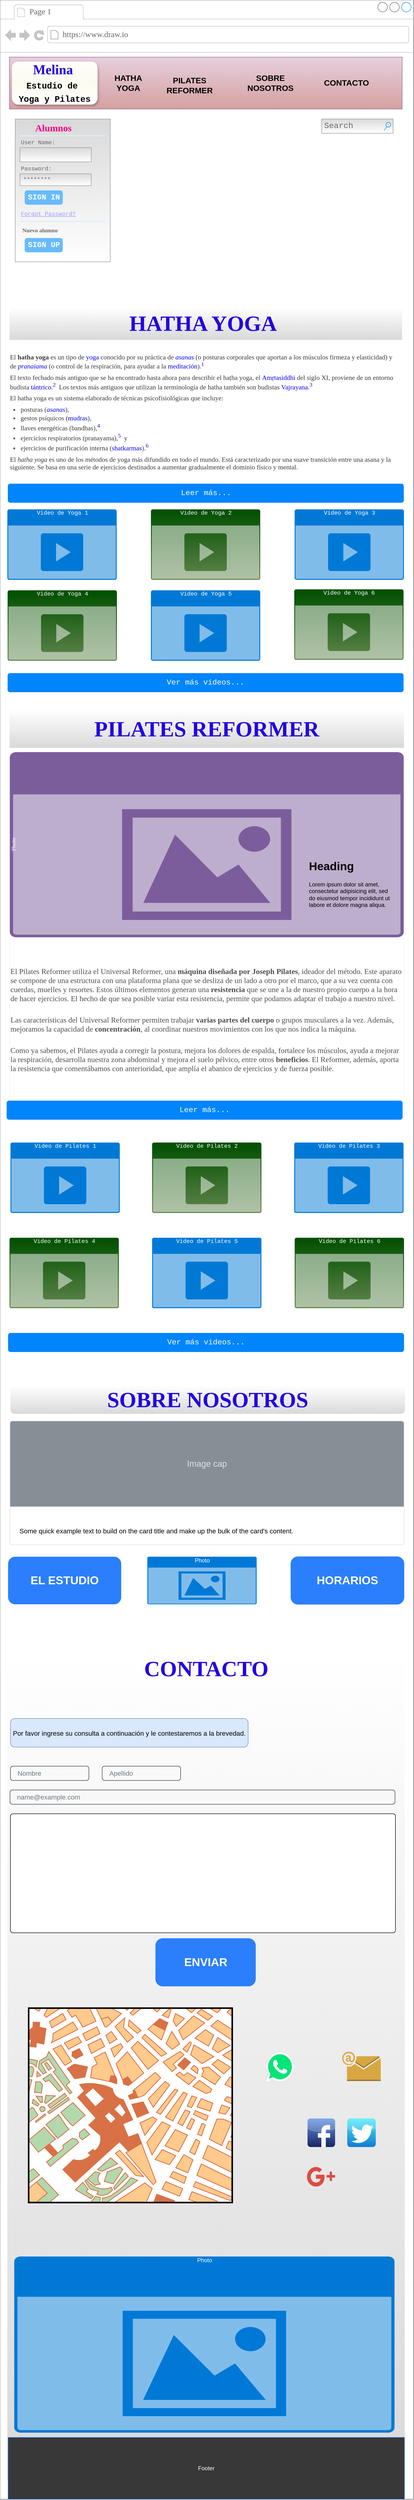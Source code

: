 <mxfile version="20.0.4" type="device"><diagram id="hanphSKlZweA-w7nW08w" name="Page-1"><mxGraphModel dx="2249" dy="1903" grid="1" gridSize="10" guides="1" tooltips="1" connect="1" arrows="1" fold="1" page="1" pageScale="1" pageWidth="827" pageHeight="1169" math="0" shadow="0"><root><mxCell id="0"/><mxCell id="1" parent="0"/><mxCell id="3Rth2DV-voUlHUOt5mIu-54" value="" style="strokeWidth=1;shadow=0;dashed=0;align=center;html=1;shape=mxgraph.mockup.containers.browserWindow;rSize=0;strokeColor=none;strokeColor2=#008cff;strokeColor3=#c4c4c4;mainText=,;recursiveResize=0;rounded=0;fontFamily=Garamond;fontSize=46;fontColor=#2205E1;fillColor=default;gradientColor=#ffffff;gradientDirection=south;" parent="1" vertex="1"><mxGeometry x="-29" y="-80" width="870" height="5250" as="geometry"/></mxCell><mxCell id="3Rth2DV-voUlHUOt5mIu-55" value="Page 1" style="strokeWidth=1;shadow=0;dashed=0;align=center;html=1;shape=mxgraph.mockup.containers.anchor;fontSize=17;fontColor=#666666;align=left;rounded=0;fontFamily=Garamond;fillColor=#d9d9d9;gradientColor=#ffffff;" parent="3Rth2DV-voUlHUOt5mIu-54" vertex="1"><mxGeometry x="60" y="12" width="110" height="26" as="geometry"/></mxCell><mxCell id="3Rth2DV-voUlHUOt5mIu-56" value="https://www.draw.io" style="strokeWidth=1;shadow=0;dashed=0;align=center;html=1;shape=mxgraph.mockup.containers.anchor;rSize=0;fontSize=17;fontColor=#666666;align=left;rounded=0;fontFamily=Garamond;fillColor=#d9d9d9;gradientColor=#ffffff;" parent="3Rth2DV-voUlHUOt5mIu-54" vertex="1"><mxGeometry x="130" y="60" width="250" height="26" as="geometry"/></mxCell><mxCell id="3Rth2DV-voUlHUOt5mIu-8" value="" style="shape=image;imageAspect=0;aspect=fixed;verticalLabelPosition=bottom;verticalAlign=top;rounded=0;fontColor=#5C5C5C;strokeColor=#006658;fillColor=#d9d9d9;gradientColor=#ffffff;image=https://www.mundodeportivo.com/files/image_948_465/uploads/2020/08/14/60e7c09030232.jpeg;html=1;" parent="3Rth2DV-voUlHUOt5mIu-54" vertex="1"><mxGeometry x="20" y="240" width="826.87" height="405.49" as="geometry"/></mxCell><mxCell id="3Rth2DV-voUlHUOt5mIu-42" value="&lt;font color=&quot;#383838&quot; face=&quot;Georgia&quot;&gt;&lt;br&gt;&lt;/font&gt;&lt;p style=&quot;margin: 0.5em 0px; font-size: 14px; font-style: normal; font-variant-ligatures: normal; font-variant-caps: normal; font-weight: 400; letter-spacing: normal; orphans: 2; text-align: start; text-indent: 0px; text-transform: none; widows: 2; word-spacing: 0px; -webkit-text-stroke-width: 0px; background-color: rgb(255, 255, 255); text-decoration-thickness: initial; text-decoration-style: initial; text-decoration-color: initial;&quot;&gt;&lt;font color=&quot;#383838&quot; face=&quot;Georgia&quot;&gt;El&lt;span&gt;&amp;nbsp;&lt;/span&gt;&lt;b&gt;hatha yoga&lt;/b&gt;&lt;span&gt;&amp;nbsp;&lt;/span&gt;es un tipo de&lt;span&gt;&amp;nbsp;&lt;/span&gt;&lt;a style=&quot;text-decoration: none; background: none;&quot; title=&quot;Yoga&quot; href=&quot;https://es.wikipedia.org/wiki/Yoga&quot;&gt;yoga&lt;/a&gt;&lt;span&gt;&amp;nbsp;&lt;/span&gt;conocido por su práctica de&lt;span&gt;&amp;nbsp;&lt;/span&gt;&lt;i&gt;&lt;a style=&quot;text-decoration: none; background: none;&quot; title=&quot;Āsana&quot; class=&quot;mw-redirect&quot; href=&quot;https://es.wikipedia.org/wiki/%C4%80sana&quot;&gt;asanas&lt;/a&gt;&lt;/i&gt;&lt;span&gt;&amp;nbsp;&lt;/span&gt;(o posturas corporales que aportan a los músculos firmeza y elasticidad) y de&lt;span&gt;&amp;nbsp;&lt;/span&gt;&lt;i&gt;&lt;a style=&quot;text-decoration: none; background: none;&quot; title=&quot;Pranaiama&quot; class=&quot;mw-redirect&quot; href=&quot;https://es.wikipedia.org/wiki/Pranaiama&quot;&gt;pranaiama&lt;/a&gt;&lt;/i&gt;&lt;span&gt;&amp;nbsp;&lt;/span&gt;(o control de la respiración, para ayudar a la&lt;span&gt;&amp;nbsp;&lt;/span&gt;&lt;a style=&quot;text-decoration: none; background: none;&quot; title=&quot;Meditación&quot; href=&quot;https://es.wikipedia.org/wiki/Meditaci%C3%B3n&quot;&gt;meditación&lt;/a&gt;).&lt;sup style=&quot;line-height: 1em; unicode-bidi: isolate; font-weight: normal; font-style: normal; margin-right: 0.6ch;&quot; class=&quot;reference separada&quot; id=&quot;cite_ref-1&quot;&gt;&lt;a style=&quot;text-decoration: none; background: none;&quot; href=&quot;https://es.wikipedia.org/wiki/Hatha_yoga#cite_note-1&quot;&gt;1&lt;/a&gt;&lt;/sup&gt;​&lt;/font&gt;&lt;/p&gt;&lt;p style=&quot;margin: 0.5em 0px; font-size: 14px; font-style: normal; font-variant-ligatures: normal; font-variant-caps: normal; font-weight: 400; letter-spacing: normal; orphans: 2; text-align: start; text-indent: 0px; text-transform: none; widows: 2; word-spacing: 0px; -webkit-text-stroke-width: 0px; background-color: rgb(255, 255, 255); text-decoration-thickness: initial; text-decoration-style: initial; text-decoration-color: initial;&quot;&gt;&lt;font color=&quot;#383838&quot; face=&quot;Georgia&quot;&gt;El texto fechado más antiguo que se ha encontrado hasta ahora para describir el haṭha yoga, el&lt;span&gt;&amp;nbsp;&lt;/span&gt;&lt;a style=&quot;text-decoration: none; background: none;&quot; title=&quot;Amṛtasiddhi (aún no redactado)&quot; class=&quot;new&quot; href=&quot;https://es.wikipedia.org/w/index.php?title=Am%E1%B9%9Btasiddhi&amp;amp;action=edit&amp;amp;redlink=1&quot;&gt;Amṛtasiddhi&lt;/a&gt;&lt;span&gt;&amp;nbsp;&lt;/span&gt;del siglo XI, proviene de un entorno budista&lt;span&gt;&amp;nbsp;&lt;/span&gt;&lt;a style=&quot;text-decoration: none; background: none;&quot; title=&quot;Tantra&quot; href=&quot;https://es.wikipedia.org/wiki/Tantra&quot;&gt;tántrico&lt;/a&gt;.&lt;sup style=&quot;line-height: 1em; unicode-bidi: isolate; font-weight: normal; font-style: normal; margin-right: 0.6ch;&quot; class=&quot;reference separada&quot; id=&quot;cite_ref-2&quot;&gt;&lt;a style=&quot;text-decoration: none; background: none;&quot; href=&quot;https://es.wikipedia.org/wiki/Hatha_yoga#cite_note-2&quot;&gt;2&lt;/a&gt;&lt;/sup&gt;​ Los textos más antiguos que utilizan la terminología de hatha también son budistas&lt;span&gt;&amp;nbsp;&lt;/span&gt;&lt;a style=&quot;text-decoration: none; background: none;&quot; title=&quot;Vajrayāna&quot; href=&quot;https://es.wikipedia.org/wiki/Vajray%C4%81na&quot;&gt;Vajrayana&lt;/a&gt;.&lt;sup style=&quot;line-height: 1em; unicode-bidi: isolate; font-weight: normal; font-style: normal; margin-right: 0.6ch;&quot; class=&quot;reference separada&quot; id=&quot;cite_ref-3&quot;&gt;&lt;a style=&quot;text-decoration: none; background: none;&quot; href=&quot;https://es.wikipedia.org/wiki/Hatha_yoga#cite_note-3&quot;&gt;3&lt;/a&gt;&lt;/sup&gt;​&lt;/font&gt;&lt;/p&gt;&lt;p style=&quot;margin: 0.5em 0px; font-size: 14px; font-style: normal; font-variant-ligatures: normal; font-variant-caps: normal; font-weight: 400; letter-spacing: normal; orphans: 2; text-align: start; text-indent: 0px; text-transform: none; widows: 2; word-spacing: 0px; -webkit-text-stroke-width: 0px; background-color: rgb(255, 255, 255); text-decoration-thickness: initial; text-decoration-style: initial; text-decoration-color: initial;&quot;&gt;&lt;font color=&quot;#383838&quot; face=&quot;Georgia&quot;&gt;El hatha yoga es un sistema elaborado de técnicas psicofisiológicas que incluye:&lt;/font&gt;&lt;/p&gt;&lt;ul style=&quot;list-style-image: url(&amp;quot;/w/skins/Vector/resources/common/images/bullet-icon.svg?d4515&amp;quot;); margin: 0.3em 0px 0px 1.6em; padding: 0px; font-size: 14px; font-style: normal; font-variant-ligatures: normal; font-variant-caps: normal; font-weight: 400; letter-spacing: normal; orphans: 2; text-align: start; text-indent: 0px; text-transform: none; widows: 2; word-spacing: 0px; -webkit-text-stroke-width: 0px; background-color: rgb(255, 255, 255); text-decoration-thickness: initial; text-decoration-style: initial; text-decoration-color: initial;&quot;&gt;&lt;li style=&quot;margin-bottom: 0.1em;&quot;&gt;&lt;font color=&quot;#383838&quot; face=&quot;Georgia&quot;&gt;posturas (&lt;i&gt;&lt;a style=&quot;text-decoration: none; background: none;&quot; title=&quot;Asana&quot; href=&quot;https://es.wikipedia.org/wiki/Asana&quot;&gt;asanas&lt;/a&gt;&lt;/i&gt;),&lt;/font&gt;&lt;/li&gt;&lt;li style=&quot;margin-bottom: 0.1em;&quot;&gt;&lt;font color=&quot;#383838&quot; face=&quot;Georgia&quot;&gt;gestos psíquicos (&lt;a style=&quot;text-decoration: none; background: none;&quot; title=&quot;Mudra&quot; href=&quot;https://es.wikipedia.org/wiki/Mudra&quot;&gt;mudras&lt;/a&gt;),&lt;/font&gt;&lt;/li&gt;&lt;li style=&quot;margin-bottom: 0.1em;&quot;&gt;&lt;font color=&quot;#383838&quot; face=&quot;Georgia&quot;&gt;llaves energéticas (bandhas),&lt;sup style=&quot;line-height: 1em; unicode-bidi: isolate; font-weight: normal; font-style: normal; margin-right: 0.6ch;&quot; class=&quot;reference separada&quot; id=&quot;cite_ref-4&quot;&gt;&lt;a style=&quot;text-decoration: none; background: none;&quot; href=&quot;https://es.wikipedia.org/wiki/Hatha_yoga#cite_note-4&quot;&gt;4&lt;/a&gt;&lt;/sup&gt;​&lt;/font&gt;&lt;/li&gt;&lt;li style=&quot;margin-bottom: 0.1em;&quot;&gt;&lt;font color=&quot;#383838&quot; face=&quot;Georgia&quot;&gt;ejercicios respiratorios (pranayama),&lt;sup style=&quot;line-height: 1em; unicode-bidi: isolate; font-weight: normal; font-style: normal; margin-right: 0.6ch;&quot; class=&quot;reference separada&quot; id=&quot;cite_ref-5&quot;&gt;&lt;a style=&quot;text-decoration: none; background: none;&quot; href=&quot;https://es.wikipedia.org/wiki/Hatha_yoga#cite_note-5&quot;&gt;5&lt;/a&gt;&lt;/sup&gt;​ y&lt;/font&gt;&lt;/li&gt;&lt;li style=&quot;margin-bottom: 0.1em;&quot;&gt;&lt;font color=&quot;#383838&quot; face=&quot;Georgia&quot;&gt;ejercicios de purificación interna (&lt;a style=&quot;text-decoration: none; background: none;&quot; title=&quot;en:Shatkarma&quot; class=&quot;extiw&quot; href=&quot;https://en.wikipedia.org/wiki/Shatkarma&quot;&gt;shatkarmas&lt;/a&gt;).&lt;sup style=&quot;line-height: 1em; unicode-bidi: isolate; font-weight: normal; font-style: normal; margin-right: 0.6ch;&quot; class=&quot;reference separada&quot; id=&quot;cite_ref-Danilo_Hernández_6-0&quot;&gt;&lt;a style=&quot;text-decoration: none; background: none;&quot; href=&quot;https://es.wikipedia.org/wiki/Hatha_yoga#cite_note-Danilo_Hern%C3%A1ndez-6&quot;&gt;6&lt;/a&gt;&lt;/sup&gt;​&lt;/font&gt;&lt;/li&gt;&lt;/ul&gt;&lt;p style=&quot;margin: 0.5em 0px; font-size: 14px; font-style: normal; font-variant-ligatures: normal; font-variant-caps: normal; font-weight: 400; letter-spacing: normal; orphans: 2; text-align: start; text-indent: 0px; text-transform: none; widows: 2; word-spacing: 0px; -webkit-text-stroke-width: 0px; background-color: rgb(255, 255, 255); text-decoration-thickness: initial; text-decoration-style: initial; text-decoration-color: initial;&quot;&gt;&lt;font color=&quot;#383838&quot; face=&quot;Georgia&quot; style=&quot;&quot;&gt;El&amp;nbsp;&lt;i style=&quot;&quot;&gt;hatha yoga&lt;/i&gt;&amp;nbsp;es uno de los métodos de yoga más difundido en todo el mundo. Está caracterizado por una suave transición entre una asana y la siguiente. Se basa en una serie de ejercicios destinados a aumentar gradualmente el dominio físico y mental.&lt;/font&gt;&lt;/p&gt;" style="rounded=0;whiteSpace=wrap;html=1;fontFamily=Courier New;fontSize=40;fontColor=#5C5C5C;strokeColor=none;fillColor=#FFFFFF;gradientColor=#ffffff;gradientDirection=north;" parent="3Rth2DV-voUlHUOt5mIu-54" vertex="1"><mxGeometry x="20" y="670.96" width="826" height="339.96" as="geometry"/></mxCell><mxCell id="3Rth2DV-voUlHUOt5mIu-43" style="edgeStyle=orthogonalEdgeStyle;rounded=0;orthogonalLoop=1;jettySize=auto;html=1;exitX=0.5;exitY=1;exitDx=0;exitDy=0;fontFamily=Courier New;fontSize=40;fontColor=#000000;strokeColor=#006658;fillColor=#21C0A5;" parent="3Rth2DV-voUlHUOt5mIu-54" source="3Rth2DV-voUlHUOt5mIu-42" target="3Rth2DV-voUlHUOt5mIu-42" edge="1"><mxGeometry relative="1" as="geometry"/></mxCell><mxCell id="3Rth2DV-voUlHUOt5mIu-38" value="&lt;b&gt;&lt;font color=&quot;#2205e1&quot; face=&quot;Garamond&quot; style=&quot;font-size: 46px;&quot;&gt;HATHA YOGA&amp;nbsp;&lt;/font&gt;&lt;/b&gt;" style="rounded=0;whiteSpace=wrap;html=1;fontFamily=Courier New;fontSize=23;fontColor=#5C5C5C;strokeColor=none;fillColor=#d9d9d9;gradientColor=#ffffff;gradientDirection=north;" parent="3Rth2DV-voUlHUOt5mIu-54" vertex="1"><mxGeometry x="20" y="644.96" width="826" height="69.04" as="geometry"/></mxCell><mxCell id="3Rth2DV-voUlHUOt5mIu-46" value="Leer más..." style="html=1;shadow=0;dashed=0;shape=mxgraph.bootstrap.rrect;rSize=5;strokeColor=none;strokeWidth=1;fillColor=#0085FC;fontColor=#FFFFFF;whiteSpace=wrap;align=center;verticalAlign=middle;spacingLeft=0;fontStyle=0;fontSize=16;spacing=5;rounded=0;fontFamily=Courier New;" parent="3Rth2DV-voUlHUOt5mIu-54" vertex="1"><mxGeometry x="16.5" y="1016" width="833" height="40" as="geometry"/></mxCell><mxCell id="3Rth2DV-voUlHUOt5mIu-51" value="Ver más videos..." style="html=1;shadow=0;dashed=0;shape=mxgraph.bootstrap.rrect;rSize=5;strokeColor=none;strokeWidth=1;fillColor=#0085FC;fontColor=#FFFFFF;whiteSpace=wrap;align=center;verticalAlign=middle;spacingLeft=0;fontStyle=0;fontSize=16;spacing=5;rounded=0;fontFamily=Courier New;" parent="3Rth2DV-voUlHUOt5mIu-54" vertex="1"><mxGeometry x="16" y="1414" width="833" height="40" as="geometry"/></mxCell><mxCell id="3Rth2DV-voUlHUOt5mIu-53" value="&lt;font style=&quot;font-size: 46px;&quot;&gt;&lt;b&gt;PILATES REFORMER&lt;/b&gt;&lt;/font&gt;" style="rounded=0;whiteSpace=wrap;html=1;fontFamily=Garamond;fontSize=28;fontColor=#2205e1;strokeColor=none;fillColor=#d9d9d9;gradientColor=#ffffff;gradientDirection=north;" parent="3Rth2DV-voUlHUOt5mIu-54" vertex="1"><mxGeometry x="20" y="1490" width="830" height="81" as="geometry"/></mxCell><mxCell id="3Rth2DV-voUlHUOt5mIu-16" value="" style="strokeWidth=1;shadow=0;dashed=0;align=center;html=1;shape=mxgraph.mockup.forms.rrect;rSize=0;strokeColor=#999999;fillColor=#ffffff;rounded=0;fontFamily=Courier New;fontColor=#5C5C5C;gradientColor=#D9D9D9;gradientDirection=north;" parent="3Rth2DV-voUlHUOt5mIu-54" vertex="1"><mxGeometry x="32" y="250" width="200" height="300" as="geometry"/></mxCell><mxCell id="3Rth2DV-voUlHUOt5mIu-17" value="&lt;font color=&quot;#ff0080&quot; size=&quot;1&quot; face=&quot;Georgia&quot; style=&quot;&quot;&gt;&lt;b style=&quot;font-size: 20px;&quot;&gt;Alumnos&lt;/b&gt;&lt;/font&gt;" style="strokeWidth=1;shadow=0;dashed=0;align=center;html=1;shape=mxgraph.mockup.forms.anchor;fontSize=12;fontColor=#666666;align=left;resizeWidth=1;spacingLeft=0;rounded=0;fontFamily=Courier New;fillColor=#d9d9d9;gradientColor=#ffffff;" parent="3Rth2DV-voUlHUOt5mIu-16" vertex="1"><mxGeometry width="100" height="20" relative="1" as="geometry"><mxPoint x="40" y="8" as="offset"/></mxGeometry></mxCell><mxCell id="3Rth2DV-voUlHUOt5mIu-18" value="" style="shape=line;strokeColor=#ddeeff;strokeWidth=2;html=1;resizeWidth=1;rounded=0;fontFamily=Courier New;fontColor=#5C5C5C;fillColor=#d9d9d9;gradientColor=#ffffff;" parent="3Rth2DV-voUlHUOt5mIu-16" vertex="1"><mxGeometry width="180" height="10" relative="1" as="geometry"><mxPoint x="10" y="30" as="offset"/></mxGeometry></mxCell><mxCell id="3Rth2DV-voUlHUOt5mIu-19" value="User Name:" style="strokeWidth=1;shadow=0;dashed=0;align=center;html=1;shape=mxgraph.mockup.forms.anchor;fontSize=12;fontColor=#666666;align=left;resizeWidth=1;spacingLeft=0;rounded=0;fontFamily=Courier New;fillColor=#d9d9d9;gradientColor=#ffffff;" parent="3Rth2DV-voUlHUOt5mIu-16" vertex="1"><mxGeometry width="100" height="20" relative="1" as="geometry"><mxPoint x="10" y="40" as="offset"/></mxGeometry></mxCell><mxCell id="3Rth2DV-voUlHUOt5mIu-20" value="" style="strokeWidth=1;shadow=0;dashed=0;align=center;html=1;shape=mxgraph.mockup.forms.rrect;rSize=0;strokeColor=#999999;fontColor=#666666;align=left;spacingLeft=5;resizeWidth=1;rounded=0;fontFamily=Courier New;fillColor=#d9d9d9;gradientColor=#ffffff;" parent="3Rth2DV-voUlHUOt5mIu-16" vertex="1"><mxGeometry width="150" height="30" relative="1" as="geometry"><mxPoint x="10" y="60" as="offset"/></mxGeometry></mxCell><mxCell id="3Rth2DV-voUlHUOt5mIu-21" value="Password:" style="strokeWidth=1;shadow=0;dashed=0;align=center;html=1;shape=mxgraph.mockup.forms.anchor;fontSize=12;fontColor=#666666;align=left;resizeWidth=1;spacingLeft=0;rounded=0;fontFamily=Courier New;fillColor=#d9d9d9;gradientColor=#ffffff;" parent="3Rth2DV-voUlHUOt5mIu-16" vertex="1"><mxGeometry width="100" height="20" relative="1" as="geometry"><mxPoint x="10" y="95" as="offset"/></mxGeometry></mxCell><mxCell id="3Rth2DV-voUlHUOt5mIu-22" value="********" style="strokeWidth=1;shadow=0;dashed=0;align=center;html=1;shape=mxgraph.mockup.forms.rrect;rSize=0;strokeColor=#999999;fontColor=#666666;align=left;spacingLeft=5;resizeWidth=1;rounded=0;fontFamily=Courier New;fillColor=#d9d9d9;gradientColor=#ffffff;" parent="3Rth2DV-voUlHUOt5mIu-16" vertex="1"><mxGeometry width="150" height="25" relative="1" as="geometry"><mxPoint x="10" y="115" as="offset"/></mxGeometry></mxCell><mxCell id="3Rth2DV-voUlHUOt5mIu-23" value="SIGN IN" style="strokeWidth=1;shadow=0;dashed=0;align=center;html=1;shape=mxgraph.mockup.forms.rrect;rSize=5;strokeColor=none;fontColor=#ffffff;fillColor=#66bbff;fontSize=16;fontStyle=1;rounded=0;fontFamily=Courier New;" parent="3Rth2DV-voUlHUOt5mIu-16" vertex="1"><mxGeometry y="1" width="80" height="30" relative="1" as="geometry"><mxPoint x="20" y="-150" as="offset"/></mxGeometry></mxCell><mxCell id="3Rth2DV-voUlHUOt5mIu-24" value="Forgot Password?" style="strokeWidth=1;shadow=0;dashed=0;align=center;html=1;shape=mxgraph.mockup.forms.anchor;fontSize=12;fontColor=#9999ff;align=left;spacingLeft=0;fontStyle=4;resizeWidth=1;rounded=0;fontFamily=Courier New;fillColor=#d9d9d9;gradientColor=#ffffff;" parent="3Rth2DV-voUlHUOt5mIu-16" vertex="1"><mxGeometry y="1" width="150" height="20" relative="1" as="geometry"><mxPoint x="10" y="-110" as="offset"/></mxGeometry></mxCell><mxCell id="3Rth2DV-voUlHUOt5mIu-25" value="" style="shape=line;strokeColor=#ddeeff;strokeWidth=2;html=1;resizeWidth=1;rounded=0;fontFamily=Courier New;fontColor=#5C5C5C;fillColor=#d9d9d9;gradientColor=#ffffff;" parent="3Rth2DV-voUlHUOt5mIu-16" vertex="1"><mxGeometry y="1" width="180" height="10" relative="1" as="geometry"><mxPoint x="10" y="-90" as="offset"/></mxGeometry></mxCell><mxCell id="3Rth2DV-voUlHUOt5mIu-26" value="&lt;font style=&quot;&quot; face=&quot;Georgia&quot;&gt;&lt;b&gt;Nuevo alumno&lt;/b&gt;&lt;/font&gt;" style="strokeWidth=1;shadow=0;dashed=0;align=center;html=1;shape=mxgraph.mockup.forms.anchor;fontSize=12;fontColor=#666666;align=left;spacingLeft=0;resizeWidth=1;rounded=0;fontFamily=Courier New;fillColor=#d9d9d9;gradientColor=#ffffff;" parent="3Rth2DV-voUlHUOt5mIu-16" vertex="1"><mxGeometry y="1" width="150" height="20" relative="1" as="geometry"><mxPoint x="13" y="-76" as="offset"/></mxGeometry></mxCell><mxCell id="3Rth2DV-voUlHUOt5mIu-27" value="SIGN UP" style="strokeWidth=1;shadow=0;dashed=0;align=center;html=1;shape=mxgraph.mockup.forms.rrect;rSize=5;strokeColor=none;fontColor=#ffffff;fillColor=#66bbff;fontSize=16;fontStyle=1;rounded=0;fontFamily=Courier New;" parent="3Rth2DV-voUlHUOt5mIu-16" vertex="1"><mxGeometry y="1" width="80" height="30" relative="1" as="geometry"><mxPoint x="20" y="-50" as="offset"/></mxGeometry></mxCell><mxCell id="3Rth2DV-voUlHUOt5mIu-9" value="" style="shape=image;imageAspect=0;aspect=fixed;verticalLabelPosition=bottom;verticalAlign=top;rounded=0;fontFamily=Courier New;fontColor=#5C5C5C;strokeColor=#006658;fillColor=#d9d9d9;gradientColor=#ffffff;image=https://okdiario.com/img/2019/07/30/lee-frases-de-buda-sobre-felicidad-y-bienestar-655x368.jpg;imageBorder=none;imageBackground=none;" parent="3Rth2DV-voUlHUOt5mIu-54" vertex="1"><mxGeometry x="657" y="652.23" width="97.05" height="54.5" as="geometry"/></mxCell><mxCell id="3Rth2DV-voUlHUOt5mIu-59" value="" style="shape=image;imageAspect=0;aspect=fixed;verticalLabelPosition=bottom;verticalAlign=top;rounded=0;fontFamily=Courier New;fontColor=#5C5C5C;strokeColor=#006658;fillColor=#d9d9d9;gradientColor=#ffffff;image=https://okdiario.com/img/2019/07/30/lee-frases-de-buda-sobre-felicidad-y-bienestar-655x368.jpg;imageBorder=none;imageBackground=none;" parent="3Rth2DV-voUlHUOt5mIu-54" vertex="1"><mxGeometry x="88.48" y="652.23" width="97.05" height="54.5" as="geometry"/></mxCell><mxCell id="3Rth2DV-voUlHUOt5mIu-62" value="Photo" style="html=1;strokeColor=none;fillColor=#7C5D9C;labelPosition=center;verticalLabelPosition=middle;verticalAlign=top;align=center;fontSize=12;outlineConnect=0;spacingTop=-6;fontColor=#FFFFFF;sketch=0;shape=mxgraph.sitemap.photo;fontFamily=Garamond;direction=south;rotation=-90;" parent="3Rth2DV-voUlHUOt5mIu-54" vertex="1"><mxGeometry x="240.5" y="1360" width="389" height="828.75" as="geometry"/></mxCell><mxCell id="3Rth2DV-voUlHUOt5mIu-67" value="Video de Yoga 2" style="html=1;strokeColor=none;fillColor=#004F00;labelPosition=center;verticalLabelPosition=middle;verticalAlign=top;align=center;fontSize=12;outlineConnect=0;spacingTop=-6;fontColor=#FFFFFF;shape=mxgraph.sitemap.video;rounded=0;fontFamily=Courier New;gradientColor=#60854C;" parent="3Rth2DV-voUlHUOt5mIu-54" vertex="1"><mxGeometry x="317.5" y="1070" width="230" height="148" as="geometry"/></mxCell><mxCell id="3Rth2DV-voUlHUOt5mIu-68" value="Video de Yoga 3" style="html=1;strokeColor=none;fillColor=#0079D6;labelPosition=center;verticalLabelPosition=middle;verticalAlign=top;align=center;fontSize=12;outlineConnect=0;spacingTop=-6;fontColor=#FFFFFF;shape=mxgraph.sitemap.video;rounded=0;fontFamily=Courier New;" parent="3Rth2DV-voUlHUOt5mIu-54" vertex="1"><mxGeometry x="619.87" y="1070" width="230" height="148" as="geometry"/></mxCell><mxCell id="3Rth2DV-voUlHUOt5mIu-69" value="&lt;font color=&quot;#fafafa&quot;&gt;Video de Yoga 4&lt;/font&gt;" style="html=1;strokeColor=none;fillColor=#004F00;labelPosition=center;verticalLabelPosition=middle;verticalAlign=top;align=center;fontSize=12;outlineConnect=0;spacingTop=-6;shape=mxgraph.sitemap.video;rounded=0;fontFamily=Courier New;gradientColor=#60854C;gradientDirection=south;" parent="3Rth2DV-voUlHUOt5mIu-54" vertex="1"><mxGeometry x="16" y="1240" width="230" height="148" as="geometry"/></mxCell><mxCell id="3Rth2DV-voUlHUOt5mIu-70" value="Video de Yoga 5" style="html=1;strokeColor=none;fillColor=#0079D6;labelPosition=center;verticalLabelPosition=middle;verticalAlign=top;align=center;fontSize=12;outlineConnect=0;spacingTop=-6;fontColor=#FFFFFF;shape=mxgraph.sitemap.video;rounded=0;fontFamily=Courier New;" parent="3Rth2DV-voUlHUOt5mIu-54" vertex="1"><mxGeometry x="317.5" y="1240" width="230" height="148" as="geometry"/></mxCell><mxCell id="3Rth2DV-voUlHUOt5mIu-71" value="Video de Yoga 6" style="html=1;strokeColor=none;fillColor=#004F00;labelPosition=center;verticalLabelPosition=middle;verticalAlign=top;align=center;fontSize=12;outlineConnect=0;spacingTop=-6;fontColor=#FFFFFF;shape=mxgraph.sitemap.video;rounded=0;fontFamily=Courier New;gradientColor=#60854C;" parent="3Rth2DV-voUlHUOt5mIu-54" vertex="1"><mxGeometry x="619" y="1238" width="230" height="148" as="geometry"/></mxCell><mxCell id="3Rth2DV-voUlHUOt5mIu-74" value="&lt;p style=&quot;box-sizing: inherit; border: 0px; font-size: 16px; margin: 0px 0px 1.6em; outline: 0px; padding: 0px; vertical-align: baseline; color: rgb(77, 77, 77); background-color: rgb(255, 255, 255);&quot;&gt;&lt;font face=&quot;Georgia&quot;&gt;El Pilates Reformer utiliza el Universal Reformer, una&amp;nbsp;&lt;span style=&quot;box-sizing: inherit; font-weight: 700;&quot;&gt;máquina diseñada por Joseph Pilates&lt;/span&gt;, ideador del método. Este aparato se compone de una estructura con una plataforma plana que se desliza de un lado a otro por el marco, que a su vez cuenta con cuerdas, muelles y resortes. Estos últimos elementos generan una&amp;nbsp;&lt;span style=&quot;box-sizing: inherit; font-weight: 700;&quot;&gt;resistencia&amp;nbsp;&lt;/span&gt;que se une a la de nuestro propio cuerpo a la hora de hacer ejercicios. El hecho de que sea posible variar esta resistencia, permite que podamos adaptar el trabajo a nuestro nivel.&lt;/font&gt;&lt;/p&gt;&lt;p style=&quot;box-sizing: inherit; border: 0px; font-size: 16px; margin: 0px 0px 1.6em; outline: 0px; padding: 0px; vertical-align: baseline; color: rgb(77, 77, 77); background-color: rgb(255, 255, 255);&quot;&gt;&lt;font face=&quot;Georgia&quot;&gt;Las características del Universal Reformer permiten trabajar&amp;nbsp;&lt;span style=&quot;box-sizing: inherit; font-weight: 700;&quot;&gt;varias partes del cuerpo&lt;/span&gt;&amp;nbsp;o grupos musculares a la vez. Además, mejoramos la capacidad de&amp;nbsp;&lt;span style=&quot;box-sizing: inherit; font-weight: 700;&quot;&gt;concentración&lt;/span&gt;, al coordinar nuestros movimientos con los que nos indica la máquina.&lt;/font&gt;&lt;/p&gt;&lt;p style=&quot;box-sizing: inherit; border: 0px; font-size: 16px; margin: 0px 0px 1.6em; outline: 0px; padding: 0px; vertical-align: baseline; color: rgb(77, 77, 77); background-color: rgb(255, 255, 255);&quot;&gt;&lt;font face=&quot;Georgia&quot;&gt;Como ya sabemos, el Pilates ayuda a corregir la postura, mejora los dolores de espalda, fortalece los músculos, ayuda a mejorar la respiración, desarrolla nuestra zona abdominal y mejora el suelo pélvico, entre otros&amp;nbsp;&lt;span style=&quot;box-sizing: inherit; font-weight: 700;&quot;&gt;beneficios&lt;/span&gt;. El Reformer, además, aporta la resistencia que comentábamos con anterioridad, que amplía el abanico de ejercicios y de fuerza posible.&lt;/font&gt;&lt;/p&gt;" style="rounded=0;whiteSpace=wrap;html=1;shadow=0;fontFamily=Garamond;fontSize=17;fontColor=#2205E1;strokeColor=default;strokeWidth=0;fillColor=#FFFFFF;gradientColor=#ffffff;gradientDirection=north;align=left;" parent="3Rth2DV-voUlHUOt5mIu-54" vertex="1"><mxGeometry x="20" y="1970" width="830" height="370" as="geometry"/></mxCell><mxCell id="3Rth2DV-voUlHUOt5mIu-75" value="Leer más..." style="html=1;shadow=0;dashed=0;shape=mxgraph.bootstrap.rrect;rSize=5;strokeColor=none;strokeWidth=1;fillColor=#0085FC;fontColor=#FFFFFF;whiteSpace=wrap;align=center;verticalAlign=middle;spacingLeft=0;fontStyle=0;fontSize=16;spacing=5;rounded=0;fontFamily=Courier New;" parent="3Rth2DV-voUlHUOt5mIu-54" vertex="1"><mxGeometry x="14" y="2312" width="833" height="40" as="geometry"/></mxCell><mxCell id="3Rth2DV-voUlHUOt5mIu-76" value="Video de Pilates 1" style="html=1;strokeColor=none;fillColor=#0079D6;labelPosition=center;verticalLabelPosition=middle;verticalAlign=top;align=center;fontSize=12;outlineConnect=0;spacingTop=-6;fontColor=#FFFFFF;shape=mxgraph.sitemap.video;rounded=0;fontFamily=Courier New;" parent="3Rth2DV-voUlHUOt5mIu-54" vertex="1"><mxGeometry x="22.01" y="2400" width="230" height="148" as="geometry"/></mxCell><mxCell id="3Rth2DV-voUlHUOt5mIu-112" value="Video de Pilates 2" style="html=1;strokeColor=none;fillColor=#004F00;labelPosition=center;verticalLabelPosition=middle;verticalAlign=top;align=center;fontSize=12;outlineConnect=0;spacingTop=-6;fontColor=#FFFFFF;shape=mxgraph.sitemap.video;rounded=0;fontFamily=Courier New;gradientColor=#60854C;" parent="3Rth2DV-voUlHUOt5mIu-54" vertex="1"><mxGeometry x="320" y="2400" width="230" height="148" as="geometry"/></mxCell><mxCell id="3Rth2DV-voUlHUOt5mIu-113" value="Video de Pilates 3" style="html=1;strokeColor=none;fillColor=#0079D6;labelPosition=center;verticalLabelPosition=middle;verticalAlign=top;align=center;fontSize=12;outlineConnect=0;spacingTop=-6;fontColor=#FFFFFF;shape=mxgraph.sitemap.video;rounded=0;fontFamily=Courier New;" parent="3Rth2DV-voUlHUOt5mIu-54" vertex="1"><mxGeometry x="619" y="2400" width="230" height="148" as="geometry"/></mxCell><mxCell id="3Rth2DV-voUlHUOt5mIu-114" value="Video de Pilates 4" style="html=1;strokeColor=none;fillColor=#0079D6;labelPosition=center;verticalLabelPosition=middle;verticalAlign=top;align=center;fontSize=12;outlineConnect=0;spacingTop=-6;fontColor=#FFFFFF;shape=mxgraph.sitemap.video;rounded=0;fontFamily=Courier New;" parent="3Rth2DV-voUlHUOt5mIu-54" vertex="1"><mxGeometry x="20" y="2600" width="230" height="148" as="geometry"/></mxCell><mxCell id="3Rth2DV-voUlHUOt5mIu-115" value="Video de Pilates 5" style="html=1;strokeColor=none;fillColor=#0079D6;labelPosition=center;verticalLabelPosition=middle;verticalAlign=top;align=center;fontSize=12;outlineConnect=0;spacingTop=-6;fontColor=#FFFFFF;shape=mxgraph.sitemap.video;rounded=0;fontFamily=Courier New;" parent="3Rth2DV-voUlHUOt5mIu-54" vertex="1"><mxGeometry x="320" y="2600" width="230" height="148" as="geometry"/></mxCell><mxCell id="3Rth2DV-voUlHUOt5mIu-116" value="Video de Pilates 6" style="html=1;strokeColor=none;fillColor=#0079D6;labelPosition=center;verticalLabelPosition=middle;verticalAlign=top;align=center;fontSize=12;outlineConnect=0;spacingTop=-6;fontColor=#FFFFFF;shape=mxgraph.sitemap.video;rounded=0;fontFamily=Courier New;" parent="3Rth2DV-voUlHUOt5mIu-54" vertex="1"><mxGeometry x="620" y="2600" width="230" height="148" as="geometry"/></mxCell><mxCell id="3Rth2DV-voUlHUOt5mIu-117" value="Ver más videos..." style="html=1;shadow=0;dashed=0;shape=mxgraph.bootstrap.rrect;rSize=5;strokeColor=none;strokeWidth=1;fillColor=#0085FC;fontColor=#FFFFFF;whiteSpace=wrap;align=center;verticalAlign=middle;spacingLeft=0;fontStyle=0;fontSize=16;spacing=5;rounded=0;fontFamily=Courier New;" parent="3Rth2DV-voUlHUOt5mIu-54" vertex="1"><mxGeometry x="17" y="2800" width="833" height="40" as="geometry"/></mxCell><mxCell id="3Rth2DV-voUlHUOt5mIu-118" value="Video de Pilates 4" style="html=1;strokeColor=none;fillColor=#004F00;labelPosition=center;verticalLabelPosition=middle;verticalAlign=top;align=center;fontSize=12;outlineConnect=0;spacingTop=-6;fontColor=#FFFFFF;shape=mxgraph.sitemap.video;rounded=0;fontFamily=Courier New;gradientColor=#60854C;" parent="3Rth2DV-voUlHUOt5mIu-54" vertex="1"><mxGeometry x="20" y="2600" width="230" height="148" as="geometry"/></mxCell><mxCell id="3Rth2DV-voUlHUOt5mIu-119" value="Video de Pilates 5" style="html=1;strokeColor=none;fillColor=#0079D6;labelPosition=center;verticalLabelPosition=middle;verticalAlign=top;align=center;fontSize=12;outlineConnect=0;spacingTop=-6;fontColor=#FFFFFF;shape=mxgraph.sitemap.video;rounded=0;fontFamily=Courier New;" parent="3Rth2DV-voUlHUOt5mIu-54" vertex="1"><mxGeometry x="320" y="2600" width="230" height="148" as="geometry"/></mxCell><mxCell id="3Rth2DV-voUlHUOt5mIu-120" value="Video de Pilates 6" style="html=1;strokeColor=none;fillColor=#004F00;labelPosition=center;verticalLabelPosition=middle;verticalAlign=top;align=center;fontSize=12;outlineConnect=0;spacingTop=-6;fontColor=#FFFFFF;shape=mxgraph.sitemap.video;rounded=0;fontFamily=Courier New;gradientColor=#60854C;" parent="3Rth2DV-voUlHUOt5mIu-54" vertex="1"><mxGeometry x="620" y="2600" width="230" height="148" as="geometry"/></mxCell><mxCell id="3Rth2DV-voUlHUOt5mIu-121" value="Video de Pilates 3" style="html=1;strokeColor=none;fillColor=#0079D6;labelPosition=center;verticalLabelPosition=middle;verticalAlign=top;align=center;fontSize=12;outlineConnect=0;spacingTop=-6;fontColor=#FFFFFF;shape=mxgraph.sitemap.video;rounded=0;fontFamily=Courier New;" parent="3Rth2DV-voUlHUOt5mIu-54" vertex="1"><mxGeometry x="619" y="2400" width="230" height="148" as="geometry"/></mxCell><mxCell id="sSQgZ3SzYgSUbHLlEID3-1" value="&lt;font color=&quot;#2205e1&quot; style=&quot;font-size: 46px;&quot; face=&quot;Garamond&quot;&gt;&lt;b&gt;SOBRE NOSOTROS&lt;/b&gt;&lt;/font&gt;" style="rounded=1;whiteSpace=wrap;html=1;gradientColor=#ffffff;fillColor=#D9D9D9;gradientDirection=north;strokeColor=none;" parent="3Rth2DV-voUlHUOt5mIu-54" vertex="1"><mxGeometry x="22.01" y="2910" width="830" height="60" as="geometry"/></mxCell><mxCell id="WwAzun8VA8GUPD3WsLRO-1" value="&lt;h1&gt;&lt;font&gt;EL ESTUDIO&lt;/font&gt;&lt;/h1&gt;" style="rounded=1;whiteSpace=wrap;html=1;fillColor=#2B7FFC;strokeColor=none;fontColor=#FFFFFF;" vertex="1" parent="3Rth2DV-voUlHUOt5mIu-54"><mxGeometry x="17.01" y="3270" width="238" height="100" as="geometry"/></mxCell><mxCell id="WwAzun8VA8GUPD3WsLRO-50" value="&lt;h1&gt;&lt;font color=&quot;#ffffff&quot;&gt;HORARIOS&lt;/font&gt;&lt;/h1&gt;" style="rounded=1;whiteSpace=wrap;html=1;strokeColor=#2B7FFC;fillColor=#2B7FFC;" vertex="1" parent="3Rth2DV-voUlHUOt5mIu-54"><mxGeometry x="612" y="3270" width="238" height="100" as="geometry"/></mxCell><mxCell id="3Rth2DV-voUlHUOt5mIu-35" value="Search" style="strokeWidth=1;shadow=0;dashed=0;align=center;html=1;shape=mxgraph.mockup.forms.searchBox;strokeColor=#999999;mainText=;strokeColor2=#008cff;fontColor=#666666;fontSize=17;align=left;spacingLeft=3;rounded=0;fontFamily=Courier New;fillColor=#d9d9d9;gradientColor=#ffffff;" parent="3Rth2DV-voUlHUOt5mIu-54" vertex="1"><mxGeometry x="677" y="250" width="150" height="30" as="geometry"/></mxCell><mxCell id="WwAzun8VA8GUPD3WsLRO-53" value="Some quick example text to build on the card title and make up the bulk of the card's content." style="html=1;shadow=0;dashed=0;shape=mxgraph.bootstrap.rrect;rSize=5;strokeColor=#DFDFDF;html=1;whiteSpace=wrap;fillColor=#ffffff;fontColor=#000000;verticalAlign=bottom;align=left;spacing=20;fontSize=14;rounded=1;" vertex="1" parent="3Rth2DV-voUlHUOt5mIu-54"><mxGeometry x="21" y="2985" width="829" height="260" as="geometry"/></mxCell><mxCell id="WwAzun8VA8GUPD3WsLRO-54" value="Image cap" style="html=1;shadow=0;dashed=0;shape=mxgraph.bootstrap.topButton;rSize=5;perimeter=none;whiteSpace=wrap;fillColor=#868E96;strokeColor=#DFDFDF;fontColor=#DEE2E6;resizeWidth=1;fontSize=18;rounded=1;" vertex="1" parent="WwAzun8VA8GUPD3WsLRO-53"><mxGeometry width="829" height="180" relative="1" as="geometry"/></mxCell><mxCell id="WwAzun8VA8GUPD3WsLRO-57" value="Photo" style="html=1;strokeColor=none;fillColor=#0079D6;labelPosition=center;verticalLabelPosition=middle;verticalAlign=top;align=center;fontSize=12;outlineConnect=0;spacingTop=-6;fontColor=#FFFFFF;sketch=0;shape=mxgraph.sitemap.photo;rounded=1;" vertex="1" parent="3Rth2DV-voUlHUOt5mIu-54"><mxGeometry x="310" y="3270" width="230" height="100" as="geometry"/></mxCell><mxCell id="WwAzun8VA8GUPD3WsLRO-58" value="&lt;span style=&quot;font-size: 46px;&quot;&gt;&lt;b&gt;CONTACTO&lt;br&gt;&lt;br&gt;&lt;/b&gt;&lt;/span&gt;" style="rounded=0;whiteSpace=wrap;html=1;fontFamily=Garamond;fontSize=28;fontColor=#2205e1;strokeColor=none;fillColor=#d9d9d9;gradientColor=#ffffff;gradientDirection=north;verticalAlign=top;" vertex="1" parent="3Rth2DV-voUlHUOt5mIu-54"><mxGeometry x="15.5" y="3470.65" width="836" height="1740" as="geometry"/></mxCell><mxCell id="WwAzun8VA8GUPD3WsLRO-61" value="" style="verticalLabelPosition=bottom;shadow=0;dashed=0;align=center;html=1;verticalAlign=top;strokeWidth=1;shape=mxgraph.mockup.misc.map;rounded=1;fontColor=#FFFFFF;fillColor=#2B7FFC;" vertex="1" parent="3Rth2DV-voUlHUOt5mIu-54"><mxGeometry x="60" y="4218" width="430" height="410" as="geometry"/></mxCell><mxCell id="WwAzun8VA8GUPD3WsLRO-63" value="" style="shape=image;html=1;verticalAlign=top;verticalLabelPosition=bottom;labelBackgroundColor=#ffffff;imageAspect=0;aspect=fixed;image=https://cdn4.iconfinder.com/data/icons/bold-purple-free-samples/32/Geotag_Tag_Geography_Map_Position_Pin-128.png;rounded=1;fontColor=#FFFFFF;strokeColor=#2B7FFC;fillColor=#2B7FFC;" vertex="1" parent="3Rth2DV-voUlHUOt5mIu-54"><mxGeometry x="335" y="4350" width="38" height="38" as="geometry"/></mxCell><mxCell id="WwAzun8VA8GUPD3WsLRO-64" value="" style="dashed=0;outlineConnect=0;html=1;align=center;labelPosition=center;verticalLabelPosition=bottom;verticalAlign=top;shape=mxgraph.webicons.facebook;fillColor=#6294E4;gradientColor=#1A2665;rounded=1;fontColor=#FFFFFF;strokeColor=#2B7FFC;" vertex="1" parent="3Rth2DV-voUlHUOt5mIu-54"><mxGeometry x="647" y="4450" width="58" height="60" as="geometry"/></mxCell><mxCell id="WwAzun8VA8GUPD3WsLRO-65" value="" style="dashed=0;outlineConnect=0;html=1;align=center;labelPosition=center;verticalLabelPosition=bottom;verticalAlign=top;shape=mxgraph.webicons.twitter;fillColor=#49EAF7;gradientColor=#137BD0;rounded=1;fontColor=#FFFFFF;strokeColor=#2B7FFC;" vertex="1" parent="3Rth2DV-voUlHUOt5mIu-54"><mxGeometry x="730.5" y="4450" width="60" height="60" as="geometry"/></mxCell><mxCell id="WwAzun8VA8GUPD3WsLRO-67" value="" style="shape=image;html=1;verticalAlign=top;verticalLabelPosition=bottom;labelBackgroundColor=#ffffff;imageAspect=0;aspect=fixed;image=https://cdn2.iconfinder.com/data/icons/social-media-2285/512/1_Instagram_colored_svg_1-128.png;rounded=1;fontColor=#FFFFFF;strokeColor=#2B7FFC;fillColor=#2B7FFC;" vertex="1" parent="3Rth2DV-voUlHUOt5mIu-54"><mxGeometry x="571.5" y="4452" width="58" height="58" as="geometry"/></mxCell><mxCell id="WwAzun8VA8GUPD3WsLRO-68" value="" style="dashed=0;outlineConnect=0;html=1;align=center;labelPosition=center;verticalLabelPosition=bottom;verticalAlign=top;shape=mxgraph.weblogos.whatsapp;fillColor=#00E676;strokeColor=#dddddd;rounded=1;fontColor=#FFFFFF;" vertex="1" parent="3Rth2DV-voUlHUOt5mIu-54"><mxGeometry x="558" y="4310" width="61" height="64.8" as="geometry"/></mxCell><mxCell id="WwAzun8VA8GUPD3WsLRO-69" value="" style="shape=image;html=1;verticalAlign=top;verticalLabelPosition=bottom;labelBackgroundColor=#ffffff;imageAspect=0;aspect=fixed;image=https://cdn4.iconfinder.com/data/icons/socialcones/508/Telegram-128.png;rounded=1;fontColor=#FFFFFF;strokeColor=#2B7FFC;fillColor=#2B7FFC;" vertex="1" parent="3Rth2DV-voUlHUOt5mIu-54"><mxGeometry x="647" y="4313.4" width="58" height="58" as="geometry"/></mxCell><mxCell id="WwAzun8VA8GUPD3WsLRO-72" value="" style="outlineConnect=0;dashed=0;verticalLabelPosition=bottom;verticalAlign=top;align=center;html=1;shape=mxgraph.aws3.email;fillColor=#D9A741;gradientColor=none;rounded=1;fontColor=#FFFFFF;strokeColor=#2B7FFC;" vertex="1" parent="3Rth2DV-voUlHUOt5mIu-54"><mxGeometry x="720" y="4309.9" width="81" height="61.5" as="geometry"/></mxCell><mxCell id="WwAzun8VA8GUPD3WsLRO-74" value="" style="dashed=0;outlineConnect=0;html=1;align=center;labelPosition=center;verticalLabelPosition=bottom;verticalAlign=top;shape=mxgraph.weblogos.google_plus;fillColor=#DD4C40;strokeColor=none;rounded=0;fontColor=#FFFFFF;" vertex="1" parent="3Rth2DV-voUlHUOt5mIu-54"><mxGeometry x="645" y="4550" width="60" height="44" as="geometry"/></mxCell><mxCell id="WwAzun8VA8GUPD3WsLRO-114" value="Footer" style="rounded=0;whiteSpace=wrap;html=1;fontColor=#FFFFFF;strokeColor=#2B7FFC;fillColor=#383838;" vertex="1" parent="3Rth2DV-voUlHUOt5mIu-54"><mxGeometry x="17" y="5120" width="834" height="130" as="geometry"/></mxCell><mxCell id="WwAzun8VA8GUPD3WsLRO-115" value="Email address" style="fillColor=none;strokeColor=none;align=left;fontSize=14;rounded=0;fontColor=#FFFFFF;" vertex="1" parent="3Rth2DV-voUlHUOt5mIu-54"><mxGeometry x="75" y="3614" width="260" height="40" as="geometry"/></mxCell><mxCell id="WwAzun8VA8GUPD3WsLRO-116" value="name@example.com" style="html=1;shadow=0;dashed=0;shape=mxgraph.bootstrap.rrect;rSize=5;fillColor=none;strokeColor=#383838;align=left;spacing=15;fontSize=14;fontColor=#6C767D;rounded=0;" vertex="1" parent="3Rth2DV-voUlHUOt5mIu-54"><mxGeometry width="810" height="30" relative="1" as="geometry"><mxPoint x="21" y="3760" as="offset"/></mxGeometry></mxCell><mxCell id="WwAzun8VA8GUPD3WsLRO-129" value="Por favor ingrese su consulta a continuación y le contestaremos a la brevedad." style="align=center;fontSize=14;rounded=1;fillColor=#dae8fc;strokeColor=#6c8ebf;" vertex="1" parent="3Rth2DV-voUlHUOt5mIu-54"><mxGeometry width="500" height="60" relative="1" as="geometry"><mxPoint x="22" y="3610" as="offset"/></mxGeometry></mxCell><mxCell id="WwAzun8VA8GUPD3WsLRO-130" value="" style="html=1;shadow=0;dashed=0;shape=mxgraph.bootstrap.rrect;rSize=5;align=left;spacing=15;fontSize=14;rounded=0;gradientColor=#ffffff;" vertex="1" parent="3Rth2DV-voUlHUOt5mIu-54"><mxGeometry width="810" height="250" relative="1" as="geometry"><mxPoint x="22" y="3810" as="offset"/></mxGeometry></mxCell><mxCell id="WwAzun8VA8GUPD3WsLRO-131" value="&lt;h1&gt;&lt;b&gt;ENVIAR&lt;/b&gt;&lt;/h1&gt;" style="rounded=1;whiteSpace=wrap;html=1;fontColor=#FFFFFF;strokeColor=#2B7FFC;fillColor=#2B7FFC;" vertex="1" parent="3Rth2DV-voUlHUOt5mIu-54"><mxGeometry x="327.5" y="4072" width="210" height="100" as="geometry"/></mxCell><mxCell id="WwAzun8VA8GUPD3WsLRO-133" value="Photo" style="html=1;strokeColor=none;fillColor=#0079D6;labelPosition=center;verticalLabelPosition=middle;verticalAlign=top;align=center;fontSize=12;outlineConnect=0;spacingTop=-6;fontColor=#FFFFFF;sketch=0;shape=mxgraph.sitemap.photo;rounded=1;" vertex="1" parent="3Rth2DV-voUlHUOt5mIu-54"><mxGeometry x="30" y="4740" width="800" height="370" as="geometry"/></mxCell><mxCell id="WwAzun8VA8GUPD3WsLRO-134" value="&lt;h1&gt;Heading&lt;/h1&gt;&lt;p&gt;Lorem ipsum dolor sit amet, consectetur adipisicing elit, sed do eiusmod tempor incididunt ut labore et dolore magna aliqua.&lt;/p&gt;" style="text;html=1;strokeColor=none;fillColor=none;spacing=5;spacingTop=-20;whiteSpace=wrap;overflow=hidden;rounded=0;fontColor=#FFFFFF;" vertex="1" parent="3Rth2DV-voUlHUOt5mIu-54"><mxGeometry x="636" y="480" width="190" height="120" as="geometry"/></mxCell><mxCell id="3Rth2DV-voUlHUOt5mIu-47" value="Video de Yoga 1" style="html=1;strokeColor=none;fillColor=#0079D6;labelPosition=center;verticalLabelPosition=middle;verticalAlign=top;align=center;fontSize=12;outlineConnect=0;spacingTop=-6;fontColor=#FFFFFF;shape=mxgraph.sitemap.video;rounded=0;fontFamily=Courier New;" parent="3Rth2DV-voUlHUOt5mIu-54" vertex="1"><mxGeometry x="15.5" y="1070" width="230" height="148" as="geometry"/></mxCell><mxCell id="3Rth2DV-voUlHUOt5mIu-2" value="" style="rounded=0;whiteSpace=wrap;html=1;fillColor=#e6d0de;strokeColor=#996185;gradientColor=#D5A0A0;" parent="3Rth2DV-voUlHUOt5mIu-54" vertex="1"><mxGeometry x="20" y="120" width="826" height="109" as="geometry"/></mxCell><mxCell id="3Rth2DV-voUlHUOt5mIu-6" value="&lt;font style=&quot;font-size: 17px;&quot;&gt;SOBRE NOSOTROS&lt;/font&gt;" style="rounded=0;whiteSpace=wrap;html=1;gradientColor=#ffffff;fillColor=none;fontStyle=1;strokeColor=none;" parent="3Rth2DV-voUlHUOt5mIu-54" vertex="1"><mxGeometry x="529" y="129.5" width="80" height="90" as="geometry"/></mxCell><mxCell id="3Rth2DV-voUlHUOt5mIu-36" value="&lt;font style=&quot;font-size: 17px;&quot;&gt;CONTACTO&lt;/font&gt;" style="rounded=0;whiteSpace=wrap;html=1;fillColor=none;gradientColor=#ffffff;fontStyle=1;strokeColor=none;" parent="3Rth2DV-voUlHUOt5mIu-54" vertex="1"><mxGeometry x="689" y="129.5" width="80" height="90" as="geometry"/></mxCell><mxCell id="3Rth2DV-voUlHUOt5mIu-4" value="&lt;font style=&quot;font-size: 17px;&quot;&gt;HATHA YOGA&lt;/font&gt;" style="rounded=0;whiteSpace=wrap;html=1;fillColor=none;gradientColor=#ffffff;fontStyle=1;strokeColor=none;" parent="3Rth2DV-voUlHUOt5mIu-54" vertex="1"><mxGeometry x="230" y="129.5" width="80" height="90" as="geometry"/></mxCell><mxCell id="3Rth2DV-voUlHUOt5mIu-5" value="&lt;h1 style=&quot;&quot;&gt;&lt;font face=&quot;Garamond&quot; style=&quot;font-size: 28px;&quot;&gt;&lt;font style=&quot;&quot; color=&quot;#2205e1&quot;&gt;Melina&lt;/font&gt;&amp;nbsp;&lt;/font&gt;&lt;br&gt;&lt;span style=&quot;font-family: &amp;quot;Courier New&amp;quot;; font-size: 18px;&quot;&gt;Estudio de&amp;nbsp;&lt;br&gt;&lt;/span&gt;&lt;span style=&quot;font-family: &amp;quot;Courier New&amp;quot;; font-size: 18px;&quot;&gt;Yoga y Pilates&lt;/span&gt;&lt;/h1&gt;" style="rounded=1;whiteSpace=wrap;html=1;fontFamily=Helvetica;gradientColor=#ffffff;fillColor=#F8F8DF;fontStyle=1;gradientDirection=south;strokeWidth=0;strokeColor=none;glass=1;shadow=1;sketch=0;" parent="3Rth2DV-voUlHUOt5mIu-54" vertex="1"><mxGeometry x="25" y="129.5" width="180" height="90" as="geometry"/></mxCell><mxCell id="WwAzun8VA8GUPD3WsLRO-135" value="&lt;h1&gt;Heading&lt;/h1&gt;&lt;p&gt;Lorem ipsum dolor sit amet, consectetur adipisicing elit, sed do eiusmod tempor incididunt ut labore et dolore magna aliqua.&lt;/p&gt;" style="text;html=1;spacing=5;spacingTop=-20;whiteSpace=wrap;overflow=hidden;rounded=0;shadow=1;glass=1;sketch=0;" vertex="1" parent="3Rth2DV-voUlHUOt5mIu-54"><mxGeometry x="645" y="1800" width="190" height="120" as="geometry"/></mxCell><mxCell id="WwAzun8VA8GUPD3WsLRO-137" value="Nombre" style="html=1;shadow=0;dashed=0;shape=mxgraph.bootstrap.rrect;rSize=5;fillColor=none;strokeColor=#383838;align=left;spacing=15;fontSize=14;fontColor=#6C767D;rounded=0;" vertex="1" parent="3Rth2DV-voUlHUOt5mIu-54"><mxGeometry x="22.01" y="3710" width="165" height="30" as="geometry"/></mxCell><mxCell id="WwAzun8VA8GUPD3WsLRO-138" value="Apellido" style="html=1;shadow=0;dashed=0;shape=mxgraph.bootstrap.rrect;rSize=5;fillColor=none;strokeColor=#383838;align=left;spacing=15;fontSize=14;fontColor=#6C767D;rounded=0;" vertex="1" parent="3Rth2DV-voUlHUOt5mIu-54"><mxGeometry x="215" y="3710" width="165" height="30" as="geometry"/></mxCell><mxCell id="3Rth2DV-voUlHUOt5mIu-7" value="&lt;font style=&quot;font-size: 17px;&quot;&gt;PILATES REFORMER&lt;/font&gt;" style="rounded=0;whiteSpace=wrap;html=1;fillColor=none;gradientColor=#ffffff;fontStyle=1;strokeColor=none;" parent="1" vertex="1"><mxGeometry x="330" y="54.5" width="80" height="90" as="geometry"/></mxCell></root></mxGraphModel></diagram></mxfile>